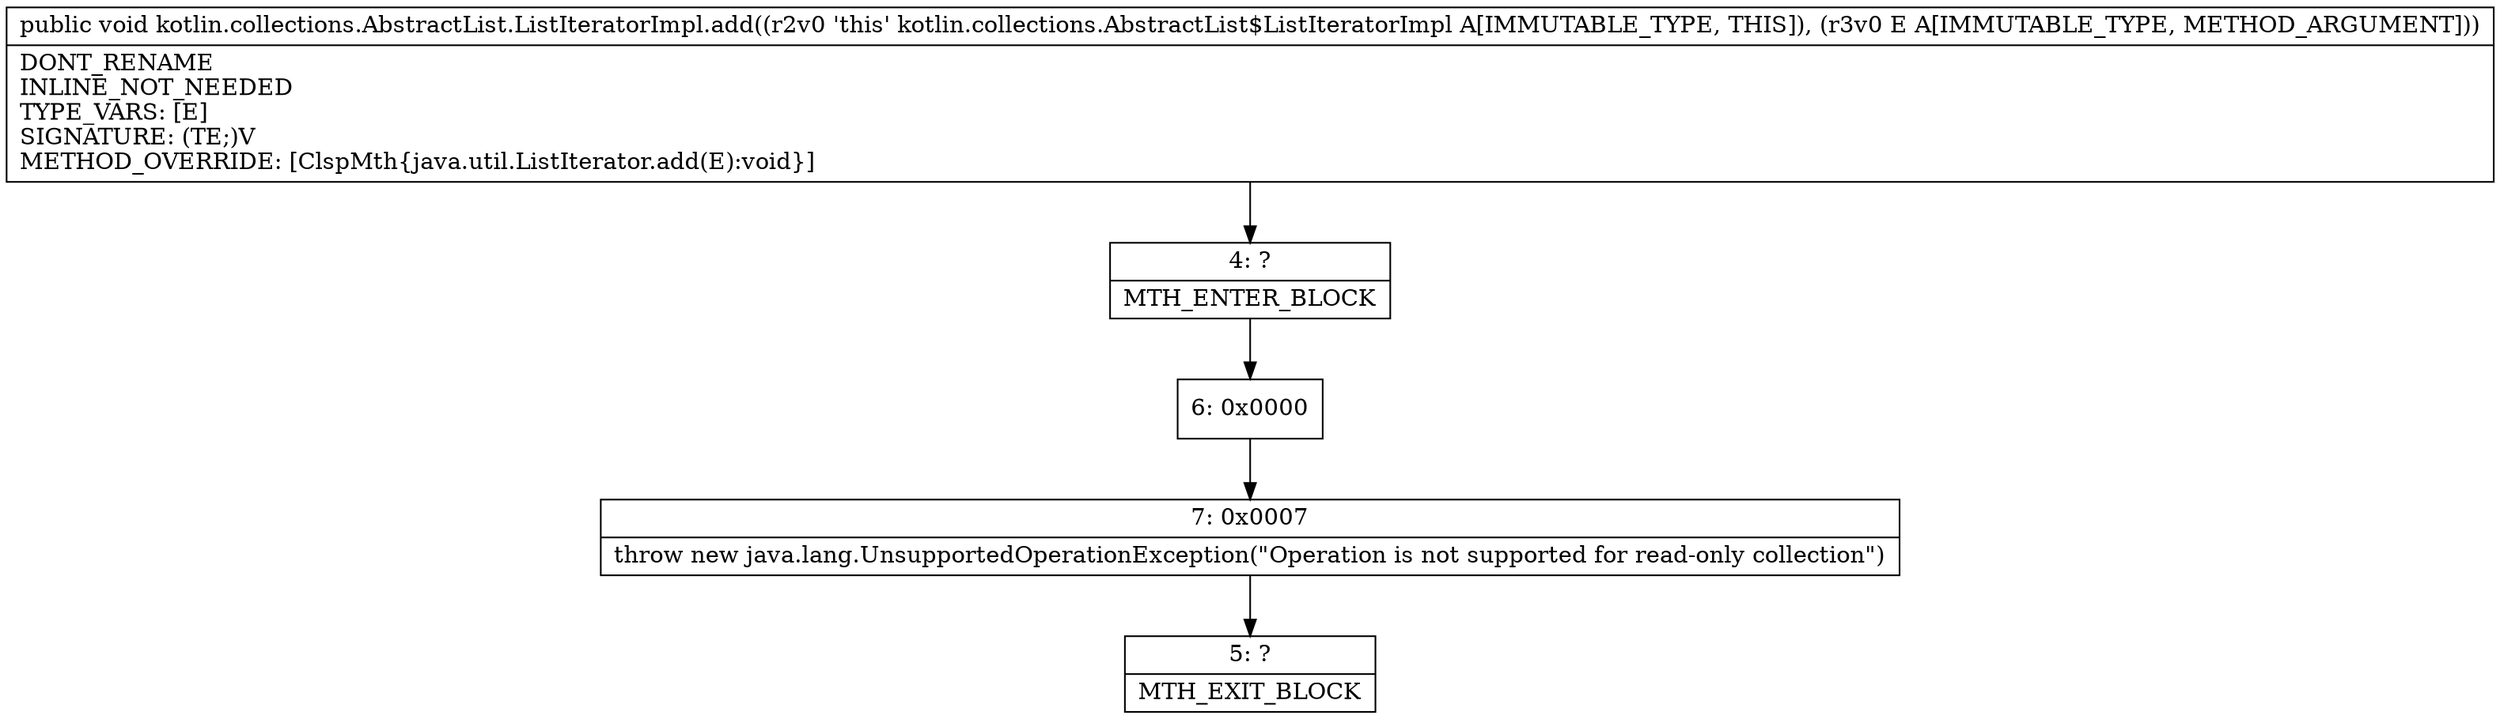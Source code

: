 digraph "CFG forkotlin.collections.AbstractList.ListIteratorImpl.add(Ljava\/lang\/Object;)V" {
Node_4 [shape=record,label="{4\:\ ?|MTH_ENTER_BLOCK\l}"];
Node_6 [shape=record,label="{6\:\ 0x0000}"];
Node_7 [shape=record,label="{7\:\ 0x0007|throw new java.lang.UnsupportedOperationException(\"Operation is not supported for read\-only collection\")\l}"];
Node_5 [shape=record,label="{5\:\ ?|MTH_EXIT_BLOCK\l}"];
MethodNode[shape=record,label="{public void kotlin.collections.AbstractList.ListIteratorImpl.add((r2v0 'this' kotlin.collections.AbstractList$ListIteratorImpl A[IMMUTABLE_TYPE, THIS]), (r3v0 E A[IMMUTABLE_TYPE, METHOD_ARGUMENT]))  | DONT_RENAME\lINLINE_NOT_NEEDED\lTYPE_VARS: [E]\lSIGNATURE: (TE;)V\lMETHOD_OVERRIDE: [ClspMth\{java.util.ListIterator.add(E):void\}]\l}"];
MethodNode -> Node_4;Node_4 -> Node_6;
Node_6 -> Node_7;
Node_7 -> Node_5;
}

